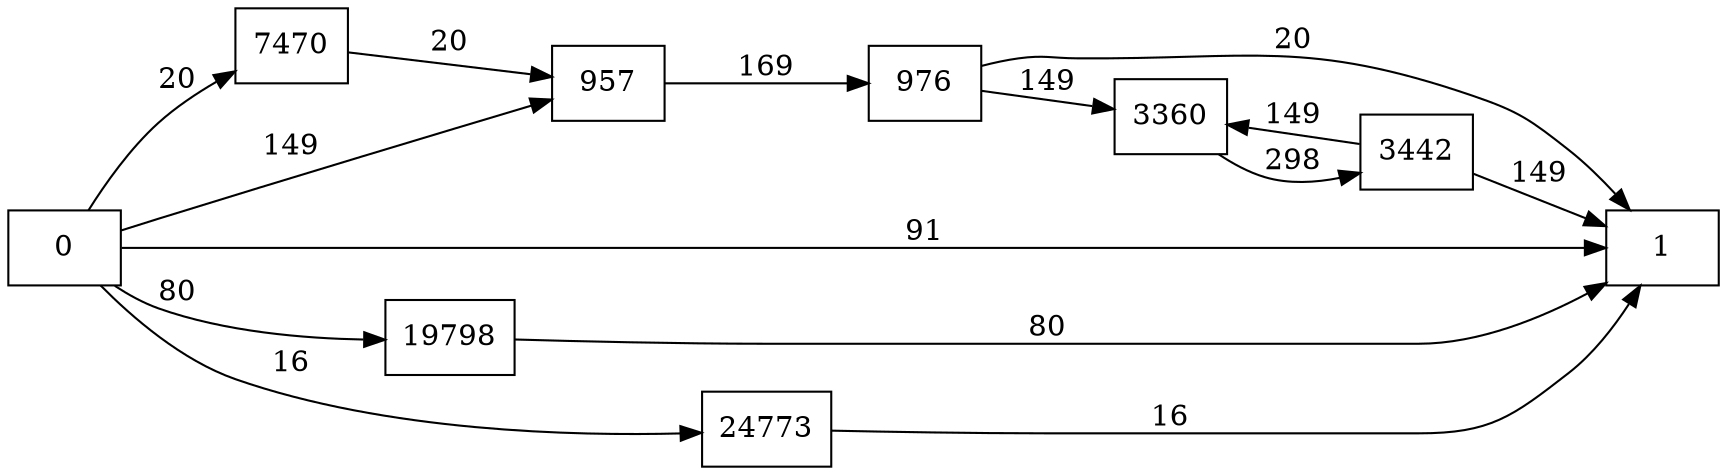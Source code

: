 digraph {
	graph [rankdir=LR]
	node [shape=rectangle]
	957 -> 976 [label=169]
	976 -> 3360 [label=149]
	976 -> 1 [label=20]
	3360 -> 3442 [label=298]
	3442 -> 3360 [label=149]
	3442 -> 1 [label=149]
	7470 -> 957 [label=20]
	19798 -> 1 [label=80]
	24773 -> 1 [label=16]
	0 -> 957 [label=149]
	0 -> 7470 [label=20]
	0 -> 1 [label=91]
	0 -> 19798 [label=80]
	0 -> 24773 [label=16]
}
